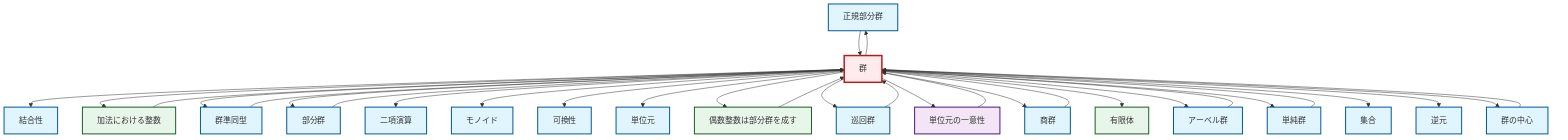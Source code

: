 graph TD
    classDef definition fill:#e1f5fe,stroke:#01579b,stroke-width:2px
    classDef theorem fill:#f3e5f5,stroke:#4a148c,stroke-width:2px
    classDef axiom fill:#fff3e0,stroke:#e65100,stroke-width:2px
    classDef example fill:#e8f5e9,stroke:#1b5e20,stroke-width:2px
    classDef current fill:#ffebee,stroke:#b71c1c,stroke-width:3px
    def-normal-subgroup["正規部分群"]:::definition
    ex-finite-field["有限体"]:::example
    def-simple-group["単純群"]:::definition
    def-subgroup["部分群"]:::definition
    def-identity-element["単位元"]:::definition
    def-center-of-group["群の中心"]:::definition
    def-binary-operation["二項演算"]:::definition
    def-commutativity["可換性"]:::definition
    def-set["集合"]:::definition
    ex-even-integers-subgroup["偶数整数は部分群を成す"]:::example
    def-monoid["モノイド"]:::definition
    def-associativity["結合性"]:::definition
    def-quotient-group["商群"]:::definition
    def-inverse-element["逆元"]:::definition
    ex-integers-addition["加法における整数"]:::example
    def-cyclic-group["巡回群"]:::definition
    def-group["群"]:::definition
    def-homomorphism["群準同型"]:::definition
    def-abelian-group["アーベル群"]:::definition
    thm-unique-identity["単位元の一意性"]:::theorem
    def-group --> def-associativity
    def-group --> ex-integers-addition
    def-group --> def-homomorphism
    def-group --> def-subgroup
    def-simple-group --> def-group
    def-group --> def-binary-operation
    def-group --> def-monoid
    def-subgroup --> def-group
    def-group --> def-commutativity
    def-homomorphism --> def-group
    def-group --> def-identity-element
    def-normal-subgroup --> def-group
    ex-integers-addition --> def-group
    def-group --> def-normal-subgroup
    def-group --> ex-even-integers-subgroup
    def-quotient-group --> def-group
    def-cyclic-group --> def-group
    def-group --> def-cyclic-group
    def-group --> thm-unique-identity
    ex-even-integers-subgroup --> def-group
    def-group --> def-quotient-group
    def-abelian-group --> def-group
    def-group --> ex-finite-field
    def-group --> def-abelian-group
    def-group --> def-simple-group
    def-group --> def-set
    thm-unique-identity --> def-group
    def-group --> def-inverse-element
    def-center-of-group --> def-group
    def-group --> def-center-of-group
    class def-group current
